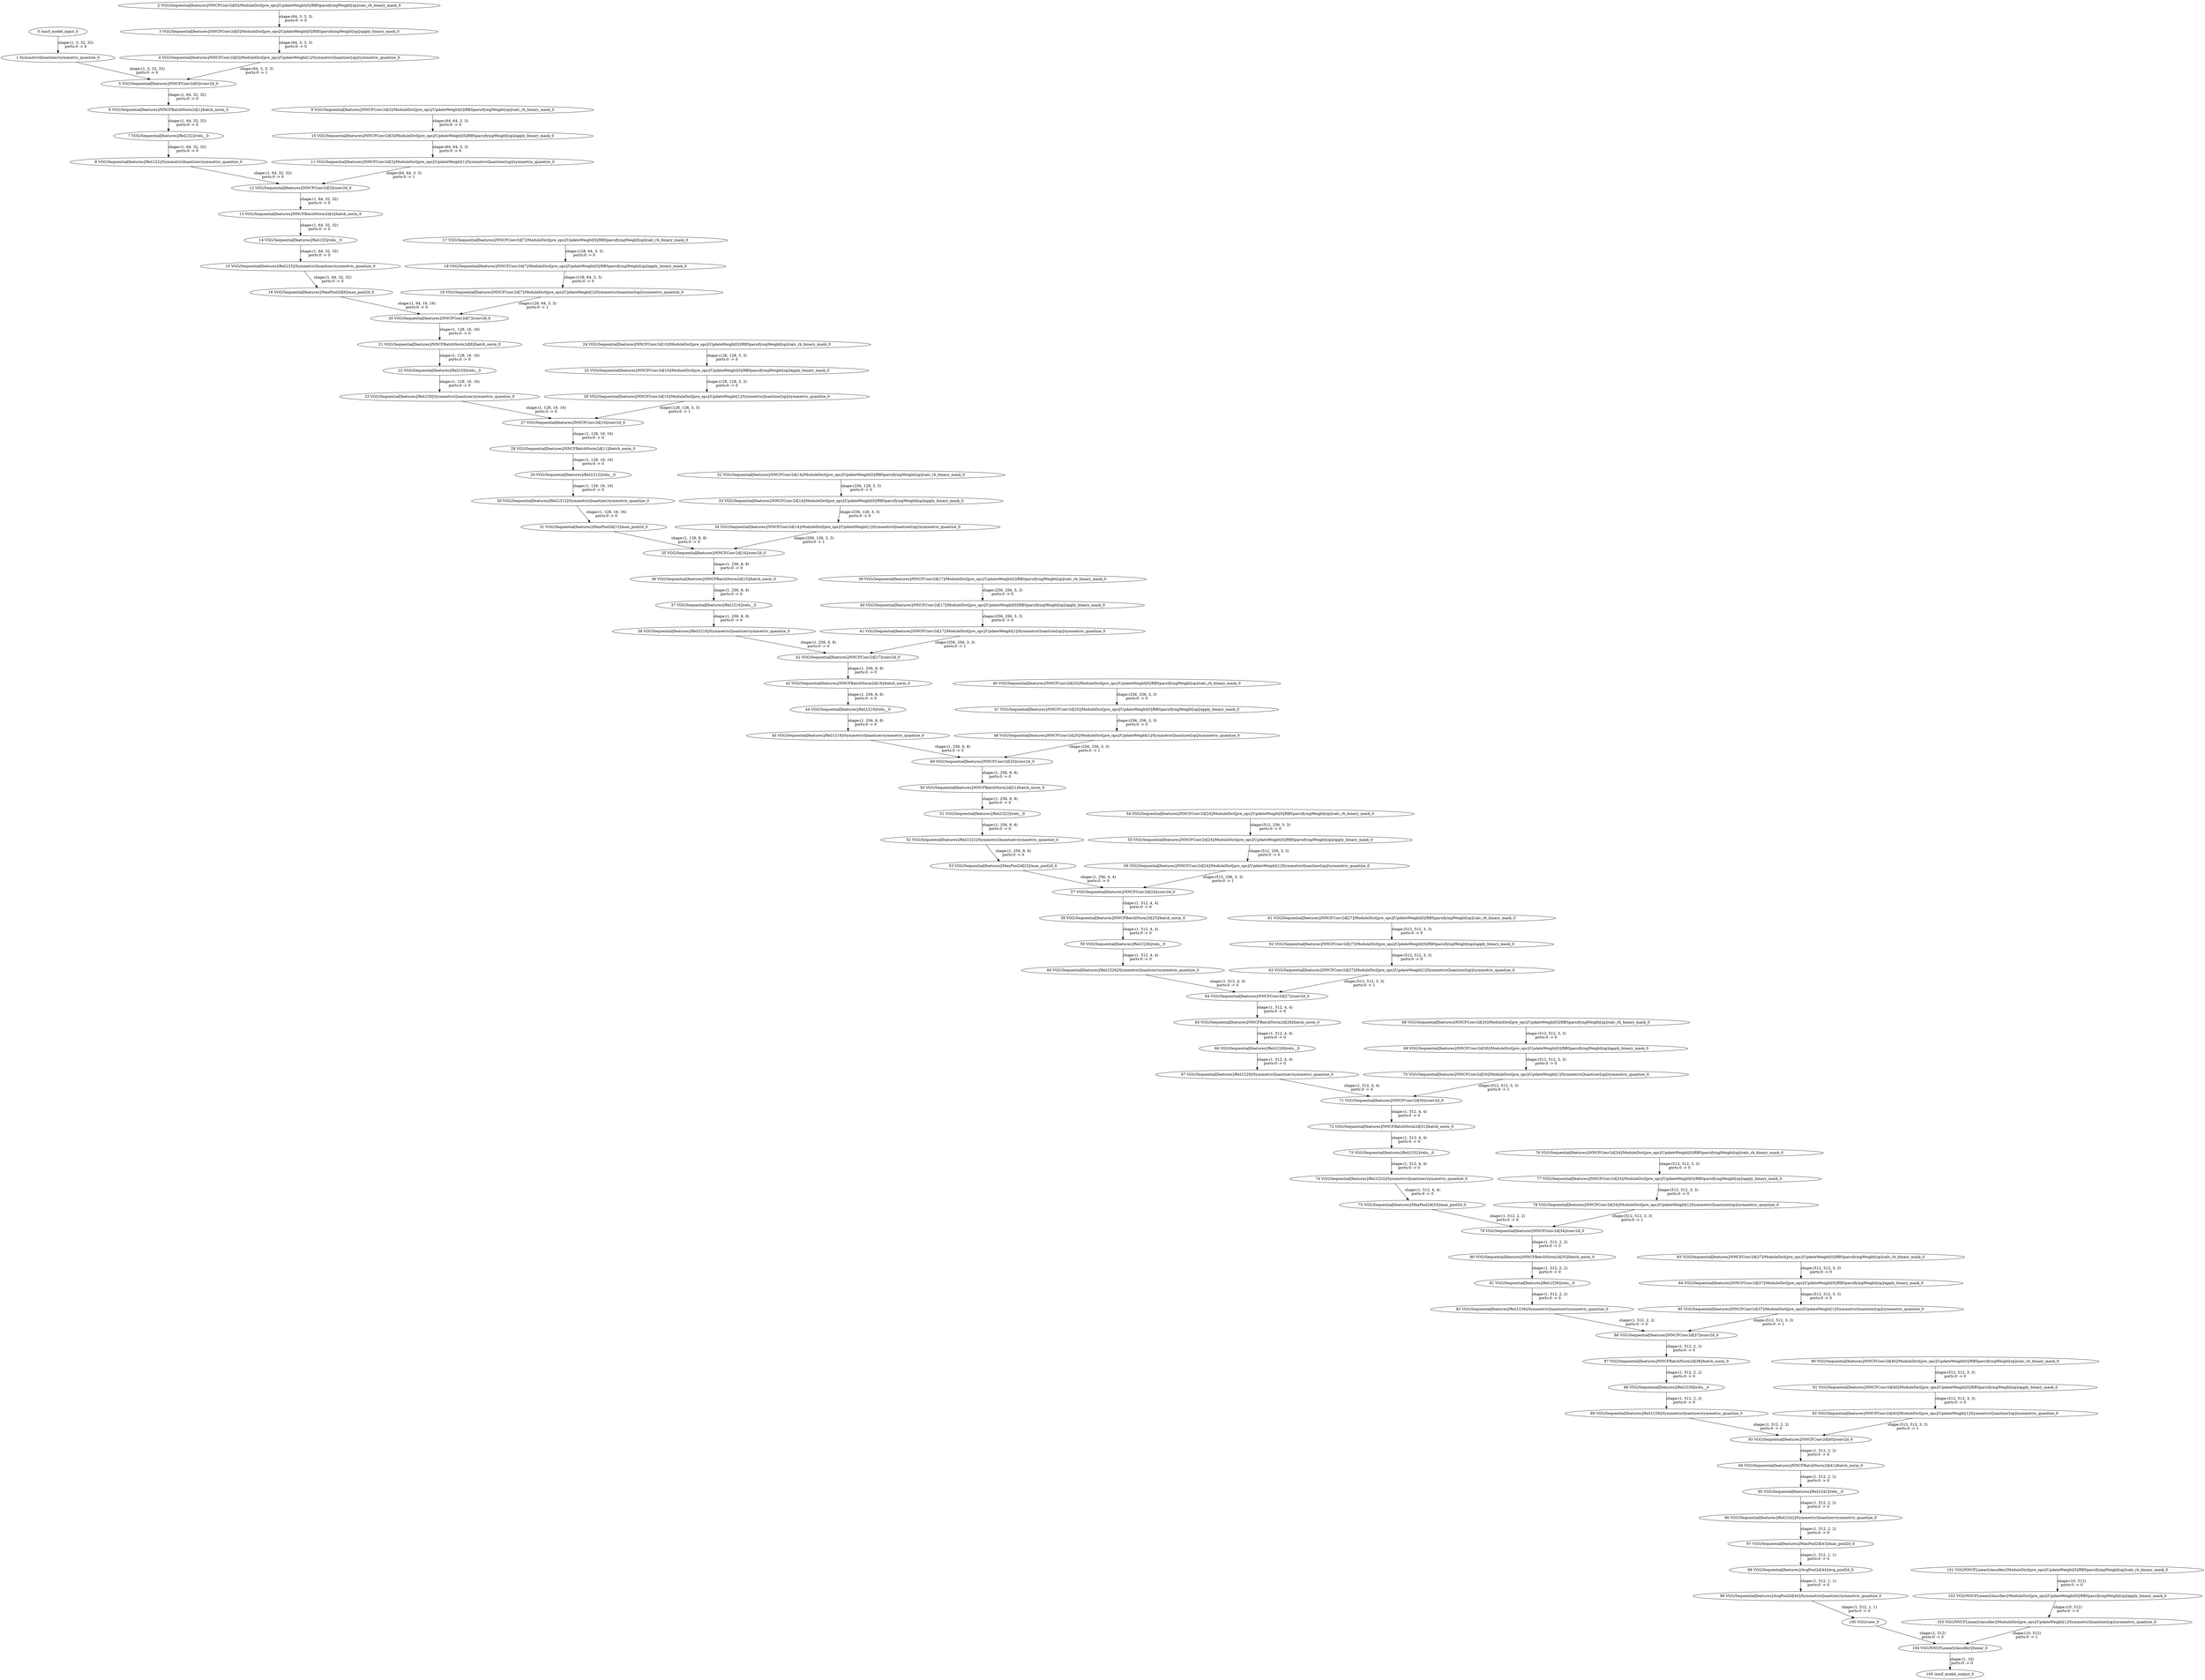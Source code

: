 strict digraph  {
"0 /nncf_model_input_0" [id=0, type=nncf_model_input];
"1 SymmetricQuantizer/symmetric_quantize_0" [id=1, type=symmetric_quantize];
"2 VGG/Sequential[features]/NNCFConv2d[0]/ModuleDict[pre_ops]/UpdateWeight[0]/RBSparsifyingWeight[op]/calc_rb_binary_mask_0" [id=2, type=calc_rb_binary_mask];
"3 VGG/Sequential[features]/NNCFConv2d[0]/ModuleDict[pre_ops]/UpdateWeight[0]/RBSparsifyingWeight[op]/apply_binary_mask_0" [id=3, type=apply_binary_mask];
"4 VGG/Sequential[features]/NNCFConv2d[0]/ModuleDict[pre_ops]/UpdateWeight[1]/SymmetricQuantizer[op]/symmetric_quantize_0" [id=4, type=symmetric_quantize];
"5 VGG/Sequential[features]/NNCFConv2d[0]/conv2d_0" [id=5, type=conv2d];
"6 VGG/Sequential[features]/NNCFBatchNorm2d[1]/batch_norm_0" [id=6, type=batch_norm];
"7 VGG/Sequential[features]/ReLU[2]/relu__0" [id=7, type=relu_];
"8 VGG/Sequential[features]/ReLU[2]/SymmetricQuantizer/symmetric_quantize_0" [id=8, type=symmetric_quantize];
"9 VGG/Sequential[features]/NNCFConv2d[3]/ModuleDict[pre_ops]/UpdateWeight[0]/RBSparsifyingWeight[op]/calc_rb_binary_mask_0" [id=9, type=calc_rb_binary_mask];
"10 VGG/Sequential[features]/NNCFConv2d[3]/ModuleDict[pre_ops]/UpdateWeight[0]/RBSparsifyingWeight[op]/apply_binary_mask_0" [id=10, type=apply_binary_mask];
"11 VGG/Sequential[features]/NNCFConv2d[3]/ModuleDict[pre_ops]/UpdateWeight[1]/SymmetricQuantizer[op]/symmetric_quantize_0" [id=11, type=symmetric_quantize];
"12 VGG/Sequential[features]/NNCFConv2d[3]/conv2d_0" [id=12, type=conv2d];
"13 VGG/Sequential[features]/NNCFBatchNorm2d[4]/batch_norm_0" [id=13, type=batch_norm];
"14 VGG/Sequential[features]/ReLU[5]/relu__0" [id=14, type=relu_];
"15 VGG/Sequential[features]/ReLU[5]/SymmetricQuantizer/symmetric_quantize_0" [id=15, type=symmetric_quantize];
"16 VGG/Sequential[features]/MaxPool2d[6]/max_pool2d_0" [id=16, type=max_pool2d];
"17 VGG/Sequential[features]/NNCFConv2d[7]/ModuleDict[pre_ops]/UpdateWeight[0]/RBSparsifyingWeight[op]/calc_rb_binary_mask_0" [id=17, type=calc_rb_binary_mask];
"18 VGG/Sequential[features]/NNCFConv2d[7]/ModuleDict[pre_ops]/UpdateWeight[0]/RBSparsifyingWeight[op]/apply_binary_mask_0" [id=18, type=apply_binary_mask];
"19 VGG/Sequential[features]/NNCFConv2d[7]/ModuleDict[pre_ops]/UpdateWeight[1]/SymmetricQuantizer[op]/symmetric_quantize_0" [id=19, type=symmetric_quantize];
"20 VGG/Sequential[features]/NNCFConv2d[7]/conv2d_0" [id=20, type=conv2d];
"21 VGG/Sequential[features]/NNCFBatchNorm2d[8]/batch_norm_0" [id=21, type=batch_norm];
"22 VGG/Sequential[features]/ReLU[9]/relu__0" [id=22, type=relu_];
"23 VGG/Sequential[features]/ReLU[9]/SymmetricQuantizer/symmetric_quantize_0" [id=23, type=symmetric_quantize];
"24 VGG/Sequential[features]/NNCFConv2d[10]/ModuleDict[pre_ops]/UpdateWeight[0]/RBSparsifyingWeight[op]/calc_rb_binary_mask_0" [id=24, type=calc_rb_binary_mask];
"25 VGG/Sequential[features]/NNCFConv2d[10]/ModuleDict[pre_ops]/UpdateWeight[0]/RBSparsifyingWeight[op]/apply_binary_mask_0" [id=25, type=apply_binary_mask];
"26 VGG/Sequential[features]/NNCFConv2d[10]/ModuleDict[pre_ops]/UpdateWeight[1]/SymmetricQuantizer[op]/symmetric_quantize_0" [id=26, type=symmetric_quantize];
"27 VGG/Sequential[features]/NNCFConv2d[10]/conv2d_0" [id=27, type=conv2d];
"28 VGG/Sequential[features]/NNCFBatchNorm2d[11]/batch_norm_0" [id=28, type=batch_norm];
"29 VGG/Sequential[features]/ReLU[12]/relu__0" [id=29, type=relu_];
"30 VGG/Sequential[features]/ReLU[12]/SymmetricQuantizer/symmetric_quantize_0" [id=30, type=symmetric_quantize];
"31 VGG/Sequential[features]/MaxPool2d[13]/max_pool2d_0" [id=31, type=max_pool2d];
"32 VGG/Sequential[features]/NNCFConv2d[14]/ModuleDict[pre_ops]/UpdateWeight[0]/RBSparsifyingWeight[op]/calc_rb_binary_mask_0" [id=32, type=calc_rb_binary_mask];
"33 VGG/Sequential[features]/NNCFConv2d[14]/ModuleDict[pre_ops]/UpdateWeight[0]/RBSparsifyingWeight[op]/apply_binary_mask_0" [id=33, type=apply_binary_mask];
"34 VGG/Sequential[features]/NNCFConv2d[14]/ModuleDict[pre_ops]/UpdateWeight[1]/SymmetricQuantizer[op]/symmetric_quantize_0" [id=34, type=symmetric_quantize];
"35 VGG/Sequential[features]/NNCFConv2d[14]/conv2d_0" [id=35, type=conv2d];
"36 VGG/Sequential[features]/NNCFBatchNorm2d[15]/batch_norm_0" [id=36, type=batch_norm];
"37 VGG/Sequential[features]/ReLU[16]/relu__0" [id=37, type=relu_];
"38 VGG/Sequential[features]/ReLU[16]/SymmetricQuantizer/symmetric_quantize_0" [id=38, type=symmetric_quantize];
"39 VGG/Sequential[features]/NNCFConv2d[17]/ModuleDict[pre_ops]/UpdateWeight[0]/RBSparsifyingWeight[op]/calc_rb_binary_mask_0" [id=39, type=calc_rb_binary_mask];
"40 VGG/Sequential[features]/NNCFConv2d[17]/ModuleDict[pre_ops]/UpdateWeight[0]/RBSparsifyingWeight[op]/apply_binary_mask_0" [id=40, type=apply_binary_mask];
"41 VGG/Sequential[features]/NNCFConv2d[17]/ModuleDict[pre_ops]/UpdateWeight[1]/SymmetricQuantizer[op]/symmetric_quantize_0" [id=41, type=symmetric_quantize];
"42 VGG/Sequential[features]/NNCFConv2d[17]/conv2d_0" [id=42, type=conv2d];
"43 VGG/Sequential[features]/NNCFBatchNorm2d[18]/batch_norm_0" [id=43, type=batch_norm];
"44 VGG/Sequential[features]/ReLU[19]/relu__0" [id=44, type=relu_];
"45 VGG/Sequential[features]/ReLU[19]/SymmetricQuantizer/symmetric_quantize_0" [id=45, type=symmetric_quantize];
"46 VGG/Sequential[features]/NNCFConv2d[20]/ModuleDict[pre_ops]/UpdateWeight[0]/RBSparsifyingWeight[op]/calc_rb_binary_mask_0" [id=46, type=calc_rb_binary_mask];
"47 VGG/Sequential[features]/NNCFConv2d[20]/ModuleDict[pre_ops]/UpdateWeight[0]/RBSparsifyingWeight[op]/apply_binary_mask_0" [id=47, type=apply_binary_mask];
"48 VGG/Sequential[features]/NNCFConv2d[20]/ModuleDict[pre_ops]/UpdateWeight[1]/SymmetricQuantizer[op]/symmetric_quantize_0" [id=48, type=symmetric_quantize];
"49 VGG/Sequential[features]/NNCFConv2d[20]/conv2d_0" [id=49, type=conv2d];
"50 VGG/Sequential[features]/NNCFBatchNorm2d[21]/batch_norm_0" [id=50, type=batch_norm];
"51 VGG/Sequential[features]/ReLU[22]/relu__0" [id=51, type=relu_];
"52 VGG/Sequential[features]/ReLU[22]/SymmetricQuantizer/symmetric_quantize_0" [id=52, type=symmetric_quantize];
"53 VGG/Sequential[features]/MaxPool2d[23]/max_pool2d_0" [id=53, type=max_pool2d];
"54 VGG/Sequential[features]/NNCFConv2d[24]/ModuleDict[pre_ops]/UpdateWeight[0]/RBSparsifyingWeight[op]/calc_rb_binary_mask_0" [id=54, type=calc_rb_binary_mask];
"55 VGG/Sequential[features]/NNCFConv2d[24]/ModuleDict[pre_ops]/UpdateWeight[0]/RBSparsifyingWeight[op]/apply_binary_mask_0" [id=55, type=apply_binary_mask];
"56 VGG/Sequential[features]/NNCFConv2d[24]/ModuleDict[pre_ops]/UpdateWeight[1]/SymmetricQuantizer[op]/symmetric_quantize_0" [id=56, type=symmetric_quantize];
"57 VGG/Sequential[features]/NNCFConv2d[24]/conv2d_0" [id=57, type=conv2d];
"58 VGG/Sequential[features]/NNCFBatchNorm2d[25]/batch_norm_0" [id=58, type=batch_norm];
"59 VGG/Sequential[features]/ReLU[26]/relu__0" [id=59, type=relu_];
"60 VGG/Sequential[features]/ReLU[26]/SymmetricQuantizer/symmetric_quantize_0" [id=60, type=symmetric_quantize];
"61 VGG/Sequential[features]/NNCFConv2d[27]/ModuleDict[pre_ops]/UpdateWeight[0]/RBSparsifyingWeight[op]/calc_rb_binary_mask_0" [id=61, type=calc_rb_binary_mask];
"62 VGG/Sequential[features]/NNCFConv2d[27]/ModuleDict[pre_ops]/UpdateWeight[0]/RBSparsifyingWeight[op]/apply_binary_mask_0" [id=62, type=apply_binary_mask];
"63 VGG/Sequential[features]/NNCFConv2d[27]/ModuleDict[pre_ops]/UpdateWeight[1]/SymmetricQuantizer[op]/symmetric_quantize_0" [id=63, type=symmetric_quantize];
"64 VGG/Sequential[features]/NNCFConv2d[27]/conv2d_0" [id=64, type=conv2d];
"65 VGG/Sequential[features]/NNCFBatchNorm2d[28]/batch_norm_0" [id=65, type=batch_norm];
"66 VGG/Sequential[features]/ReLU[29]/relu__0" [id=66, type=relu_];
"67 VGG/Sequential[features]/ReLU[29]/SymmetricQuantizer/symmetric_quantize_0" [id=67, type=symmetric_quantize];
"68 VGG/Sequential[features]/NNCFConv2d[30]/ModuleDict[pre_ops]/UpdateWeight[0]/RBSparsifyingWeight[op]/calc_rb_binary_mask_0" [id=68, type=calc_rb_binary_mask];
"69 VGG/Sequential[features]/NNCFConv2d[30]/ModuleDict[pre_ops]/UpdateWeight[0]/RBSparsifyingWeight[op]/apply_binary_mask_0" [id=69, type=apply_binary_mask];
"70 VGG/Sequential[features]/NNCFConv2d[30]/ModuleDict[pre_ops]/UpdateWeight[1]/SymmetricQuantizer[op]/symmetric_quantize_0" [id=70, type=symmetric_quantize];
"71 VGG/Sequential[features]/NNCFConv2d[30]/conv2d_0" [id=71, type=conv2d];
"72 VGG/Sequential[features]/NNCFBatchNorm2d[31]/batch_norm_0" [id=72, type=batch_norm];
"73 VGG/Sequential[features]/ReLU[32]/relu__0" [id=73, type=relu_];
"74 VGG/Sequential[features]/ReLU[32]/SymmetricQuantizer/symmetric_quantize_0" [id=74, type=symmetric_quantize];
"75 VGG/Sequential[features]/MaxPool2d[33]/max_pool2d_0" [id=75, type=max_pool2d];
"76 VGG/Sequential[features]/NNCFConv2d[34]/ModuleDict[pre_ops]/UpdateWeight[0]/RBSparsifyingWeight[op]/calc_rb_binary_mask_0" [id=76, type=calc_rb_binary_mask];
"77 VGG/Sequential[features]/NNCFConv2d[34]/ModuleDict[pre_ops]/UpdateWeight[0]/RBSparsifyingWeight[op]/apply_binary_mask_0" [id=77, type=apply_binary_mask];
"78 VGG/Sequential[features]/NNCFConv2d[34]/ModuleDict[pre_ops]/UpdateWeight[1]/SymmetricQuantizer[op]/symmetric_quantize_0" [id=78, type=symmetric_quantize];
"79 VGG/Sequential[features]/NNCFConv2d[34]/conv2d_0" [id=79, type=conv2d];
"80 VGG/Sequential[features]/NNCFBatchNorm2d[35]/batch_norm_0" [id=80, type=batch_norm];
"81 VGG/Sequential[features]/ReLU[36]/relu__0" [id=81, type=relu_];
"82 VGG/Sequential[features]/ReLU[36]/SymmetricQuantizer/symmetric_quantize_0" [id=82, type=symmetric_quantize];
"83 VGG/Sequential[features]/NNCFConv2d[37]/ModuleDict[pre_ops]/UpdateWeight[0]/RBSparsifyingWeight[op]/calc_rb_binary_mask_0" [id=83, type=calc_rb_binary_mask];
"84 VGG/Sequential[features]/NNCFConv2d[37]/ModuleDict[pre_ops]/UpdateWeight[0]/RBSparsifyingWeight[op]/apply_binary_mask_0" [id=84, type=apply_binary_mask];
"85 VGG/Sequential[features]/NNCFConv2d[37]/ModuleDict[pre_ops]/UpdateWeight[1]/SymmetricQuantizer[op]/symmetric_quantize_0" [id=85, type=symmetric_quantize];
"86 VGG/Sequential[features]/NNCFConv2d[37]/conv2d_0" [id=86, type=conv2d];
"87 VGG/Sequential[features]/NNCFBatchNorm2d[38]/batch_norm_0" [id=87, type=batch_norm];
"88 VGG/Sequential[features]/ReLU[39]/relu__0" [id=88, type=relu_];
"89 VGG/Sequential[features]/ReLU[39]/SymmetricQuantizer/symmetric_quantize_0" [id=89, type=symmetric_quantize];
"90 VGG/Sequential[features]/NNCFConv2d[40]/ModuleDict[pre_ops]/UpdateWeight[0]/RBSparsifyingWeight[op]/calc_rb_binary_mask_0" [id=90, type=calc_rb_binary_mask];
"91 VGG/Sequential[features]/NNCFConv2d[40]/ModuleDict[pre_ops]/UpdateWeight[0]/RBSparsifyingWeight[op]/apply_binary_mask_0" [id=91, type=apply_binary_mask];
"92 VGG/Sequential[features]/NNCFConv2d[40]/ModuleDict[pre_ops]/UpdateWeight[1]/SymmetricQuantizer[op]/symmetric_quantize_0" [id=92, type=symmetric_quantize];
"93 VGG/Sequential[features]/NNCFConv2d[40]/conv2d_0" [id=93, type=conv2d];
"94 VGG/Sequential[features]/NNCFBatchNorm2d[41]/batch_norm_0" [id=94, type=batch_norm];
"95 VGG/Sequential[features]/ReLU[42]/relu__0" [id=95, type=relu_];
"96 VGG/Sequential[features]/ReLU[42]/SymmetricQuantizer/symmetric_quantize_0" [id=96, type=symmetric_quantize];
"97 VGG/Sequential[features]/MaxPool2d[43]/max_pool2d_0" [id=97, type=max_pool2d];
"98 VGG/Sequential[features]/AvgPool2d[44]/avg_pool2d_0" [id=98, type=avg_pool2d];
"99 VGG/Sequential[features]/AvgPool2d[44]/SymmetricQuantizer/symmetric_quantize_0" [id=99, type=symmetric_quantize];
"100 VGG/view_0" [id=100, type=view];
"101 VGG/NNCFLinear[classifier]/ModuleDict[pre_ops]/UpdateWeight[0]/RBSparsifyingWeight[op]/calc_rb_binary_mask_0" [id=101, type=calc_rb_binary_mask];
"102 VGG/NNCFLinear[classifier]/ModuleDict[pre_ops]/UpdateWeight[0]/RBSparsifyingWeight[op]/apply_binary_mask_0" [id=102, type=apply_binary_mask];
"103 VGG/NNCFLinear[classifier]/ModuleDict[pre_ops]/UpdateWeight[1]/SymmetricQuantizer[op]/symmetric_quantize_0" [id=103, type=symmetric_quantize];
"104 VGG/NNCFLinear[classifier]/linear_0" [id=104, type=linear];
"105 /nncf_model_output_0" [id=105, type=nncf_model_output];
"0 /nncf_model_input_0" -> "1 SymmetricQuantizer/symmetric_quantize_0"  [label="shape:(1, 3, 32, 32)\nports:0 -> 0", style=solid];
"1 SymmetricQuantizer/symmetric_quantize_0" -> "5 VGG/Sequential[features]/NNCFConv2d[0]/conv2d_0"  [label="shape:(1, 3, 32, 32)\nports:0 -> 0", style=solid];
"2 VGG/Sequential[features]/NNCFConv2d[0]/ModuleDict[pre_ops]/UpdateWeight[0]/RBSparsifyingWeight[op]/calc_rb_binary_mask_0" -> "3 VGG/Sequential[features]/NNCFConv2d[0]/ModuleDict[pre_ops]/UpdateWeight[0]/RBSparsifyingWeight[op]/apply_binary_mask_0"  [label="shape:(64, 3, 3, 3)\nports:0 -> 0", style=solid];
"3 VGG/Sequential[features]/NNCFConv2d[0]/ModuleDict[pre_ops]/UpdateWeight[0]/RBSparsifyingWeight[op]/apply_binary_mask_0" -> "4 VGG/Sequential[features]/NNCFConv2d[0]/ModuleDict[pre_ops]/UpdateWeight[1]/SymmetricQuantizer[op]/symmetric_quantize_0"  [label="shape:(64, 3, 3, 3)\nports:0 -> 0", style=solid];
"4 VGG/Sequential[features]/NNCFConv2d[0]/ModuleDict[pre_ops]/UpdateWeight[1]/SymmetricQuantizer[op]/symmetric_quantize_0" -> "5 VGG/Sequential[features]/NNCFConv2d[0]/conv2d_0"  [label="shape:(64, 3, 3, 3)\nports:0 -> 1", style=solid];
"5 VGG/Sequential[features]/NNCFConv2d[0]/conv2d_0" -> "6 VGG/Sequential[features]/NNCFBatchNorm2d[1]/batch_norm_0"  [label="shape:(1, 64, 32, 32)\nports:0 -> 0", style=solid];
"6 VGG/Sequential[features]/NNCFBatchNorm2d[1]/batch_norm_0" -> "7 VGG/Sequential[features]/ReLU[2]/relu__0"  [label="shape:(1, 64, 32, 32)\nports:0 -> 0", style=solid];
"7 VGG/Sequential[features]/ReLU[2]/relu__0" -> "8 VGG/Sequential[features]/ReLU[2]/SymmetricQuantizer/symmetric_quantize_0"  [label="shape:(1, 64, 32, 32)\nports:0 -> 0", style=solid];
"8 VGG/Sequential[features]/ReLU[2]/SymmetricQuantizer/symmetric_quantize_0" -> "12 VGG/Sequential[features]/NNCFConv2d[3]/conv2d_0"  [label="shape:(1, 64, 32, 32)\nports:0 -> 0", style=solid];
"9 VGG/Sequential[features]/NNCFConv2d[3]/ModuleDict[pre_ops]/UpdateWeight[0]/RBSparsifyingWeight[op]/calc_rb_binary_mask_0" -> "10 VGG/Sequential[features]/NNCFConv2d[3]/ModuleDict[pre_ops]/UpdateWeight[0]/RBSparsifyingWeight[op]/apply_binary_mask_0"  [label="shape:(64, 64, 3, 3)\nports:0 -> 0", style=solid];
"10 VGG/Sequential[features]/NNCFConv2d[3]/ModuleDict[pre_ops]/UpdateWeight[0]/RBSparsifyingWeight[op]/apply_binary_mask_0" -> "11 VGG/Sequential[features]/NNCFConv2d[3]/ModuleDict[pre_ops]/UpdateWeight[1]/SymmetricQuantizer[op]/symmetric_quantize_0"  [label="shape:(64, 64, 3, 3)\nports:0 -> 0", style=solid];
"11 VGG/Sequential[features]/NNCFConv2d[3]/ModuleDict[pre_ops]/UpdateWeight[1]/SymmetricQuantizer[op]/symmetric_quantize_0" -> "12 VGG/Sequential[features]/NNCFConv2d[3]/conv2d_0"  [label="shape:(64, 64, 3, 3)\nports:0 -> 1", style=solid];
"12 VGG/Sequential[features]/NNCFConv2d[3]/conv2d_0" -> "13 VGG/Sequential[features]/NNCFBatchNorm2d[4]/batch_norm_0"  [label="shape:(1, 64, 32, 32)\nports:0 -> 0", style=solid];
"13 VGG/Sequential[features]/NNCFBatchNorm2d[4]/batch_norm_0" -> "14 VGG/Sequential[features]/ReLU[5]/relu__0"  [label="shape:(1, 64, 32, 32)\nports:0 -> 0", style=solid];
"14 VGG/Sequential[features]/ReLU[5]/relu__0" -> "15 VGG/Sequential[features]/ReLU[5]/SymmetricQuantizer/symmetric_quantize_0"  [label="shape:(1, 64, 32, 32)\nports:0 -> 0", style=solid];
"15 VGG/Sequential[features]/ReLU[5]/SymmetricQuantizer/symmetric_quantize_0" -> "16 VGG/Sequential[features]/MaxPool2d[6]/max_pool2d_0"  [label="shape:(1, 64, 32, 32)\nports:0 -> 0", style=solid];
"16 VGG/Sequential[features]/MaxPool2d[6]/max_pool2d_0" -> "20 VGG/Sequential[features]/NNCFConv2d[7]/conv2d_0"  [label="shape:(1, 64, 16, 16)\nports:0 -> 0", style=solid];
"17 VGG/Sequential[features]/NNCFConv2d[7]/ModuleDict[pre_ops]/UpdateWeight[0]/RBSparsifyingWeight[op]/calc_rb_binary_mask_0" -> "18 VGG/Sequential[features]/NNCFConv2d[7]/ModuleDict[pre_ops]/UpdateWeight[0]/RBSparsifyingWeight[op]/apply_binary_mask_0"  [label="shape:(128, 64, 3, 3)\nports:0 -> 0", style=solid];
"18 VGG/Sequential[features]/NNCFConv2d[7]/ModuleDict[pre_ops]/UpdateWeight[0]/RBSparsifyingWeight[op]/apply_binary_mask_0" -> "19 VGG/Sequential[features]/NNCFConv2d[7]/ModuleDict[pre_ops]/UpdateWeight[1]/SymmetricQuantizer[op]/symmetric_quantize_0"  [label="shape:(128, 64, 3, 3)\nports:0 -> 0", style=solid];
"19 VGG/Sequential[features]/NNCFConv2d[7]/ModuleDict[pre_ops]/UpdateWeight[1]/SymmetricQuantizer[op]/symmetric_quantize_0" -> "20 VGG/Sequential[features]/NNCFConv2d[7]/conv2d_0"  [label="shape:(128, 64, 3, 3)\nports:0 -> 1", style=solid];
"20 VGG/Sequential[features]/NNCFConv2d[7]/conv2d_0" -> "21 VGG/Sequential[features]/NNCFBatchNorm2d[8]/batch_norm_0"  [label="shape:(1, 128, 16, 16)\nports:0 -> 0", style=solid];
"21 VGG/Sequential[features]/NNCFBatchNorm2d[8]/batch_norm_0" -> "22 VGG/Sequential[features]/ReLU[9]/relu__0"  [label="shape:(1, 128, 16, 16)\nports:0 -> 0", style=solid];
"22 VGG/Sequential[features]/ReLU[9]/relu__0" -> "23 VGG/Sequential[features]/ReLU[9]/SymmetricQuantizer/symmetric_quantize_0"  [label="shape:(1, 128, 16, 16)\nports:0 -> 0", style=solid];
"23 VGG/Sequential[features]/ReLU[9]/SymmetricQuantizer/symmetric_quantize_0" -> "27 VGG/Sequential[features]/NNCFConv2d[10]/conv2d_0"  [label="shape:(1, 128, 16, 16)\nports:0 -> 0", style=solid];
"24 VGG/Sequential[features]/NNCFConv2d[10]/ModuleDict[pre_ops]/UpdateWeight[0]/RBSparsifyingWeight[op]/calc_rb_binary_mask_0" -> "25 VGG/Sequential[features]/NNCFConv2d[10]/ModuleDict[pre_ops]/UpdateWeight[0]/RBSparsifyingWeight[op]/apply_binary_mask_0"  [label="shape:(128, 128, 3, 3)\nports:0 -> 0", style=solid];
"25 VGG/Sequential[features]/NNCFConv2d[10]/ModuleDict[pre_ops]/UpdateWeight[0]/RBSparsifyingWeight[op]/apply_binary_mask_0" -> "26 VGG/Sequential[features]/NNCFConv2d[10]/ModuleDict[pre_ops]/UpdateWeight[1]/SymmetricQuantizer[op]/symmetric_quantize_0"  [label="shape:(128, 128, 3, 3)\nports:0 -> 0", style=solid];
"26 VGG/Sequential[features]/NNCFConv2d[10]/ModuleDict[pre_ops]/UpdateWeight[1]/SymmetricQuantizer[op]/symmetric_quantize_0" -> "27 VGG/Sequential[features]/NNCFConv2d[10]/conv2d_0"  [label="shape:(128, 128, 3, 3)\nports:0 -> 1", style=solid];
"27 VGG/Sequential[features]/NNCFConv2d[10]/conv2d_0" -> "28 VGG/Sequential[features]/NNCFBatchNorm2d[11]/batch_norm_0"  [label="shape:(1, 128, 16, 16)\nports:0 -> 0", style=solid];
"28 VGG/Sequential[features]/NNCFBatchNorm2d[11]/batch_norm_0" -> "29 VGG/Sequential[features]/ReLU[12]/relu__0"  [label="shape:(1, 128, 16, 16)\nports:0 -> 0", style=solid];
"29 VGG/Sequential[features]/ReLU[12]/relu__0" -> "30 VGG/Sequential[features]/ReLU[12]/SymmetricQuantizer/symmetric_quantize_0"  [label="shape:(1, 128, 16, 16)\nports:0 -> 0", style=solid];
"30 VGG/Sequential[features]/ReLU[12]/SymmetricQuantizer/symmetric_quantize_0" -> "31 VGG/Sequential[features]/MaxPool2d[13]/max_pool2d_0"  [label="shape:(1, 128, 16, 16)\nports:0 -> 0", style=solid];
"31 VGG/Sequential[features]/MaxPool2d[13]/max_pool2d_0" -> "35 VGG/Sequential[features]/NNCFConv2d[14]/conv2d_0"  [label="shape:(1, 128, 8, 8)\nports:0 -> 0", style=solid];
"32 VGG/Sequential[features]/NNCFConv2d[14]/ModuleDict[pre_ops]/UpdateWeight[0]/RBSparsifyingWeight[op]/calc_rb_binary_mask_0" -> "33 VGG/Sequential[features]/NNCFConv2d[14]/ModuleDict[pre_ops]/UpdateWeight[0]/RBSparsifyingWeight[op]/apply_binary_mask_0"  [label="shape:(256, 128, 3, 3)\nports:0 -> 0", style=solid];
"33 VGG/Sequential[features]/NNCFConv2d[14]/ModuleDict[pre_ops]/UpdateWeight[0]/RBSparsifyingWeight[op]/apply_binary_mask_0" -> "34 VGG/Sequential[features]/NNCFConv2d[14]/ModuleDict[pre_ops]/UpdateWeight[1]/SymmetricQuantizer[op]/symmetric_quantize_0"  [label="shape:(256, 128, 3, 3)\nports:0 -> 0", style=solid];
"34 VGG/Sequential[features]/NNCFConv2d[14]/ModuleDict[pre_ops]/UpdateWeight[1]/SymmetricQuantizer[op]/symmetric_quantize_0" -> "35 VGG/Sequential[features]/NNCFConv2d[14]/conv2d_0"  [label="shape:(256, 128, 3, 3)\nports:0 -> 1", style=solid];
"35 VGG/Sequential[features]/NNCFConv2d[14]/conv2d_0" -> "36 VGG/Sequential[features]/NNCFBatchNorm2d[15]/batch_norm_0"  [label="shape:(1, 256, 8, 8)\nports:0 -> 0", style=solid];
"36 VGG/Sequential[features]/NNCFBatchNorm2d[15]/batch_norm_0" -> "37 VGG/Sequential[features]/ReLU[16]/relu__0"  [label="shape:(1, 256, 8, 8)\nports:0 -> 0", style=solid];
"37 VGG/Sequential[features]/ReLU[16]/relu__0" -> "38 VGG/Sequential[features]/ReLU[16]/SymmetricQuantizer/symmetric_quantize_0"  [label="shape:(1, 256, 8, 8)\nports:0 -> 0", style=solid];
"38 VGG/Sequential[features]/ReLU[16]/SymmetricQuantizer/symmetric_quantize_0" -> "42 VGG/Sequential[features]/NNCFConv2d[17]/conv2d_0"  [label="shape:(1, 256, 8, 8)\nports:0 -> 0", style=solid];
"39 VGG/Sequential[features]/NNCFConv2d[17]/ModuleDict[pre_ops]/UpdateWeight[0]/RBSparsifyingWeight[op]/calc_rb_binary_mask_0" -> "40 VGG/Sequential[features]/NNCFConv2d[17]/ModuleDict[pre_ops]/UpdateWeight[0]/RBSparsifyingWeight[op]/apply_binary_mask_0"  [label="shape:(256, 256, 3, 3)\nports:0 -> 0", style=solid];
"40 VGG/Sequential[features]/NNCFConv2d[17]/ModuleDict[pre_ops]/UpdateWeight[0]/RBSparsifyingWeight[op]/apply_binary_mask_0" -> "41 VGG/Sequential[features]/NNCFConv2d[17]/ModuleDict[pre_ops]/UpdateWeight[1]/SymmetricQuantizer[op]/symmetric_quantize_0"  [label="shape:(256, 256, 3, 3)\nports:0 -> 0", style=solid];
"41 VGG/Sequential[features]/NNCFConv2d[17]/ModuleDict[pre_ops]/UpdateWeight[1]/SymmetricQuantizer[op]/symmetric_quantize_0" -> "42 VGG/Sequential[features]/NNCFConv2d[17]/conv2d_0"  [label="shape:(256, 256, 3, 3)\nports:0 -> 1", style=solid];
"42 VGG/Sequential[features]/NNCFConv2d[17]/conv2d_0" -> "43 VGG/Sequential[features]/NNCFBatchNorm2d[18]/batch_norm_0"  [label="shape:(1, 256, 8, 8)\nports:0 -> 0", style=solid];
"43 VGG/Sequential[features]/NNCFBatchNorm2d[18]/batch_norm_0" -> "44 VGG/Sequential[features]/ReLU[19]/relu__0"  [label="shape:(1, 256, 8, 8)\nports:0 -> 0", style=solid];
"44 VGG/Sequential[features]/ReLU[19]/relu__0" -> "45 VGG/Sequential[features]/ReLU[19]/SymmetricQuantizer/symmetric_quantize_0"  [label="shape:(1, 256, 8, 8)\nports:0 -> 0", style=solid];
"45 VGG/Sequential[features]/ReLU[19]/SymmetricQuantizer/symmetric_quantize_0" -> "49 VGG/Sequential[features]/NNCFConv2d[20]/conv2d_0"  [label="shape:(1, 256, 8, 8)\nports:0 -> 0", style=solid];
"46 VGG/Sequential[features]/NNCFConv2d[20]/ModuleDict[pre_ops]/UpdateWeight[0]/RBSparsifyingWeight[op]/calc_rb_binary_mask_0" -> "47 VGG/Sequential[features]/NNCFConv2d[20]/ModuleDict[pre_ops]/UpdateWeight[0]/RBSparsifyingWeight[op]/apply_binary_mask_0"  [label="shape:(256, 256, 3, 3)\nports:0 -> 0", style=solid];
"47 VGG/Sequential[features]/NNCFConv2d[20]/ModuleDict[pre_ops]/UpdateWeight[0]/RBSparsifyingWeight[op]/apply_binary_mask_0" -> "48 VGG/Sequential[features]/NNCFConv2d[20]/ModuleDict[pre_ops]/UpdateWeight[1]/SymmetricQuantizer[op]/symmetric_quantize_0"  [label="shape:(256, 256, 3, 3)\nports:0 -> 0", style=solid];
"48 VGG/Sequential[features]/NNCFConv2d[20]/ModuleDict[pre_ops]/UpdateWeight[1]/SymmetricQuantizer[op]/symmetric_quantize_0" -> "49 VGG/Sequential[features]/NNCFConv2d[20]/conv2d_0"  [label="shape:(256, 256, 3, 3)\nports:0 -> 1", style=solid];
"49 VGG/Sequential[features]/NNCFConv2d[20]/conv2d_0" -> "50 VGG/Sequential[features]/NNCFBatchNorm2d[21]/batch_norm_0"  [label="shape:(1, 256, 8, 8)\nports:0 -> 0", style=solid];
"50 VGG/Sequential[features]/NNCFBatchNorm2d[21]/batch_norm_0" -> "51 VGG/Sequential[features]/ReLU[22]/relu__0"  [label="shape:(1, 256, 8, 8)\nports:0 -> 0", style=solid];
"51 VGG/Sequential[features]/ReLU[22]/relu__0" -> "52 VGG/Sequential[features]/ReLU[22]/SymmetricQuantizer/symmetric_quantize_0"  [label="shape:(1, 256, 8, 8)\nports:0 -> 0", style=solid];
"52 VGG/Sequential[features]/ReLU[22]/SymmetricQuantizer/symmetric_quantize_0" -> "53 VGG/Sequential[features]/MaxPool2d[23]/max_pool2d_0"  [label="shape:(1, 256, 8, 8)\nports:0 -> 0", style=solid];
"53 VGG/Sequential[features]/MaxPool2d[23]/max_pool2d_0" -> "57 VGG/Sequential[features]/NNCFConv2d[24]/conv2d_0"  [label="shape:(1, 256, 4, 4)\nports:0 -> 0", style=solid];
"54 VGG/Sequential[features]/NNCFConv2d[24]/ModuleDict[pre_ops]/UpdateWeight[0]/RBSparsifyingWeight[op]/calc_rb_binary_mask_0" -> "55 VGG/Sequential[features]/NNCFConv2d[24]/ModuleDict[pre_ops]/UpdateWeight[0]/RBSparsifyingWeight[op]/apply_binary_mask_0"  [label="shape:(512, 256, 3, 3)\nports:0 -> 0", style=solid];
"55 VGG/Sequential[features]/NNCFConv2d[24]/ModuleDict[pre_ops]/UpdateWeight[0]/RBSparsifyingWeight[op]/apply_binary_mask_0" -> "56 VGG/Sequential[features]/NNCFConv2d[24]/ModuleDict[pre_ops]/UpdateWeight[1]/SymmetricQuantizer[op]/symmetric_quantize_0"  [label="shape:(512, 256, 3, 3)\nports:0 -> 0", style=solid];
"56 VGG/Sequential[features]/NNCFConv2d[24]/ModuleDict[pre_ops]/UpdateWeight[1]/SymmetricQuantizer[op]/symmetric_quantize_0" -> "57 VGG/Sequential[features]/NNCFConv2d[24]/conv2d_0"  [label="shape:(512, 256, 3, 3)\nports:0 -> 1", style=solid];
"57 VGG/Sequential[features]/NNCFConv2d[24]/conv2d_0" -> "58 VGG/Sequential[features]/NNCFBatchNorm2d[25]/batch_norm_0"  [label="shape:(1, 512, 4, 4)\nports:0 -> 0", style=solid];
"58 VGG/Sequential[features]/NNCFBatchNorm2d[25]/batch_norm_0" -> "59 VGG/Sequential[features]/ReLU[26]/relu__0"  [label="shape:(1, 512, 4, 4)\nports:0 -> 0", style=solid];
"59 VGG/Sequential[features]/ReLU[26]/relu__0" -> "60 VGG/Sequential[features]/ReLU[26]/SymmetricQuantizer/symmetric_quantize_0"  [label="shape:(1, 512, 4, 4)\nports:0 -> 0", style=solid];
"60 VGG/Sequential[features]/ReLU[26]/SymmetricQuantizer/symmetric_quantize_0" -> "64 VGG/Sequential[features]/NNCFConv2d[27]/conv2d_0"  [label="shape:(1, 512, 4, 4)\nports:0 -> 0", style=solid];
"61 VGG/Sequential[features]/NNCFConv2d[27]/ModuleDict[pre_ops]/UpdateWeight[0]/RBSparsifyingWeight[op]/calc_rb_binary_mask_0" -> "62 VGG/Sequential[features]/NNCFConv2d[27]/ModuleDict[pre_ops]/UpdateWeight[0]/RBSparsifyingWeight[op]/apply_binary_mask_0"  [label="shape:(512, 512, 3, 3)\nports:0 -> 0", style=solid];
"62 VGG/Sequential[features]/NNCFConv2d[27]/ModuleDict[pre_ops]/UpdateWeight[0]/RBSparsifyingWeight[op]/apply_binary_mask_0" -> "63 VGG/Sequential[features]/NNCFConv2d[27]/ModuleDict[pre_ops]/UpdateWeight[1]/SymmetricQuantizer[op]/symmetric_quantize_0"  [label="shape:(512, 512, 3, 3)\nports:0 -> 0", style=solid];
"63 VGG/Sequential[features]/NNCFConv2d[27]/ModuleDict[pre_ops]/UpdateWeight[1]/SymmetricQuantizer[op]/symmetric_quantize_0" -> "64 VGG/Sequential[features]/NNCFConv2d[27]/conv2d_0"  [label="shape:(512, 512, 3, 3)\nports:0 -> 1", style=solid];
"64 VGG/Sequential[features]/NNCFConv2d[27]/conv2d_0" -> "65 VGG/Sequential[features]/NNCFBatchNorm2d[28]/batch_norm_0"  [label="shape:(1, 512, 4, 4)\nports:0 -> 0", style=solid];
"65 VGG/Sequential[features]/NNCFBatchNorm2d[28]/batch_norm_0" -> "66 VGG/Sequential[features]/ReLU[29]/relu__0"  [label="shape:(1, 512, 4, 4)\nports:0 -> 0", style=solid];
"66 VGG/Sequential[features]/ReLU[29]/relu__0" -> "67 VGG/Sequential[features]/ReLU[29]/SymmetricQuantizer/symmetric_quantize_0"  [label="shape:(1, 512, 4, 4)\nports:0 -> 0", style=solid];
"67 VGG/Sequential[features]/ReLU[29]/SymmetricQuantizer/symmetric_quantize_0" -> "71 VGG/Sequential[features]/NNCFConv2d[30]/conv2d_0"  [label="shape:(1, 512, 4, 4)\nports:0 -> 0", style=solid];
"68 VGG/Sequential[features]/NNCFConv2d[30]/ModuleDict[pre_ops]/UpdateWeight[0]/RBSparsifyingWeight[op]/calc_rb_binary_mask_0" -> "69 VGG/Sequential[features]/NNCFConv2d[30]/ModuleDict[pre_ops]/UpdateWeight[0]/RBSparsifyingWeight[op]/apply_binary_mask_0"  [label="shape:(512, 512, 3, 3)\nports:0 -> 0", style=solid];
"69 VGG/Sequential[features]/NNCFConv2d[30]/ModuleDict[pre_ops]/UpdateWeight[0]/RBSparsifyingWeight[op]/apply_binary_mask_0" -> "70 VGG/Sequential[features]/NNCFConv2d[30]/ModuleDict[pre_ops]/UpdateWeight[1]/SymmetricQuantizer[op]/symmetric_quantize_0"  [label="shape:(512, 512, 3, 3)\nports:0 -> 0", style=solid];
"70 VGG/Sequential[features]/NNCFConv2d[30]/ModuleDict[pre_ops]/UpdateWeight[1]/SymmetricQuantizer[op]/symmetric_quantize_0" -> "71 VGG/Sequential[features]/NNCFConv2d[30]/conv2d_0"  [label="shape:(512, 512, 3, 3)\nports:0 -> 1", style=solid];
"71 VGG/Sequential[features]/NNCFConv2d[30]/conv2d_0" -> "72 VGG/Sequential[features]/NNCFBatchNorm2d[31]/batch_norm_0"  [label="shape:(1, 512, 4, 4)\nports:0 -> 0", style=solid];
"72 VGG/Sequential[features]/NNCFBatchNorm2d[31]/batch_norm_0" -> "73 VGG/Sequential[features]/ReLU[32]/relu__0"  [label="shape:(1, 512, 4, 4)\nports:0 -> 0", style=solid];
"73 VGG/Sequential[features]/ReLU[32]/relu__0" -> "74 VGG/Sequential[features]/ReLU[32]/SymmetricQuantizer/symmetric_quantize_0"  [label="shape:(1, 512, 4, 4)\nports:0 -> 0", style=solid];
"74 VGG/Sequential[features]/ReLU[32]/SymmetricQuantizer/symmetric_quantize_0" -> "75 VGG/Sequential[features]/MaxPool2d[33]/max_pool2d_0"  [label="shape:(1, 512, 4, 4)\nports:0 -> 0", style=solid];
"75 VGG/Sequential[features]/MaxPool2d[33]/max_pool2d_0" -> "79 VGG/Sequential[features]/NNCFConv2d[34]/conv2d_0"  [label="shape:(1, 512, 2, 2)\nports:0 -> 0", style=solid];
"76 VGG/Sequential[features]/NNCFConv2d[34]/ModuleDict[pre_ops]/UpdateWeight[0]/RBSparsifyingWeight[op]/calc_rb_binary_mask_0" -> "77 VGG/Sequential[features]/NNCFConv2d[34]/ModuleDict[pre_ops]/UpdateWeight[0]/RBSparsifyingWeight[op]/apply_binary_mask_0"  [label="shape:(512, 512, 3, 3)\nports:0 -> 0", style=solid];
"77 VGG/Sequential[features]/NNCFConv2d[34]/ModuleDict[pre_ops]/UpdateWeight[0]/RBSparsifyingWeight[op]/apply_binary_mask_0" -> "78 VGG/Sequential[features]/NNCFConv2d[34]/ModuleDict[pre_ops]/UpdateWeight[1]/SymmetricQuantizer[op]/symmetric_quantize_0"  [label="shape:(512, 512, 3, 3)\nports:0 -> 0", style=solid];
"78 VGG/Sequential[features]/NNCFConv2d[34]/ModuleDict[pre_ops]/UpdateWeight[1]/SymmetricQuantizer[op]/symmetric_quantize_0" -> "79 VGG/Sequential[features]/NNCFConv2d[34]/conv2d_0"  [label="shape:(512, 512, 3, 3)\nports:0 -> 1", style=solid];
"79 VGG/Sequential[features]/NNCFConv2d[34]/conv2d_0" -> "80 VGG/Sequential[features]/NNCFBatchNorm2d[35]/batch_norm_0"  [label="shape:(1, 512, 2, 2)\nports:0 -> 0", style=solid];
"80 VGG/Sequential[features]/NNCFBatchNorm2d[35]/batch_norm_0" -> "81 VGG/Sequential[features]/ReLU[36]/relu__0"  [label="shape:(1, 512, 2, 2)\nports:0 -> 0", style=solid];
"81 VGG/Sequential[features]/ReLU[36]/relu__0" -> "82 VGG/Sequential[features]/ReLU[36]/SymmetricQuantizer/symmetric_quantize_0"  [label="shape:(1, 512, 2, 2)\nports:0 -> 0", style=solid];
"82 VGG/Sequential[features]/ReLU[36]/SymmetricQuantizer/symmetric_quantize_0" -> "86 VGG/Sequential[features]/NNCFConv2d[37]/conv2d_0"  [label="shape:(1, 512, 2, 2)\nports:0 -> 0", style=solid];
"83 VGG/Sequential[features]/NNCFConv2d[37]/ModuleDict[pre_ops]/UpdateWeight[0]/RBSparsifyingWeight[op]/calc_rb_binary_mask_0" -> "84 VGG/Sequential[features]/NNCFConv2d[37]/ModuleDict[pre_ops]/UpdateWeight[0]/RBSparsifyingWeight[op]/apply_binary_mask_0"  [label="shape:(512, 512, 3, 3)\nports:0 -> 0", style=solid];
"84 VGG/Sequential[features]/NNCFConv2d[37]/ModuleDict[pre_ops]/UpdateWeight[0]/RBSparsifyingWeight[op]/apply_binary_mask_0" -> "85 VGG/Sequential[features]/NNCFConv2d[37]/ModuleDict[pre_ops]/UpdateWeight[1]/SymmetricQuantizer[op]/symmetric_quantize_0"  [label="shape:(512, 512, 3, 3)\nports:0 -> 0", style=solid];
"85 VGG/Sequential[features]/NNCFConv2d[37]/ModuleDict[pre_ops]/UpdateWeight[1]/SymmetricQuantizer[op]/symmetric_quantize_0" -> "86 VGG/Sequential[features]/NNCFConv2d[37]/conv2d_0"  [label="shape:(512, 512, 3, 3)\nports:0 -> 1", style=solid];
"86 VGG/Sequential[features]/NNCFConv2d[37]/conv2d_0" -> "87 VGG/Sequential[features]/NNCFBatchNorm2d[38]/batch_norm_0"  [label="shape:(1, 512, 2, 2)\nports:0 -> 0", style=solid];
"87 VGG/Sequential[features]/NNCFBatchNorm2d[38]/batch_norm_0" -> "88 VGG/Sequential[features]/ReLU[39]/relu__0"  [label="shape:(1, 512, 2, 2)\nports:0 -> 0", style=solid];
"88 VGG/Sequential[features]/ReLU[39]/relu__0" -> "89 VGG/Sequential[features]/ReLU[39]/SymmetricQuantizer/symmetric_quantize_0"  [label="shape:(1, 512, 2, 2)\nports:0 -> 0", style=solid];
"89 VGG/Sequential[features]/ReLU[39]/SymmetricQuantizer/symmetric_quantize_0" -> "93 VGG/Sequential[features]/NNCFConv2d[40]/conv2d_0"  [label="shape:(1, 512, 2, 2)\nports:0 -> 0", style=solid];
"90 VGG/Sequential[features]/NNCFConv2d[40]/ModuleDict[pre_ops]/UpdateWeight[0]/RBSparsifyingWeight[op]/calc_rb_binary_mask_0" -> "91 VGG/Sequential[features]/NNCFConv2d[40]/ModuleDict[pre_ops]/UpdateWeight[0]/RBSparsifyingWeight[op]/apply_binary_mask_0"  [label="shape:(512, 512, 3, 3)\nports:0 -> 0", style=solid];
"91 VGG/Sequential[features]/NNCFConv2d[40]/ModuleDict[pre_ops]/UpdateWeight[0]/RBSparsifyingWeight[op]/apply_binary_mask_0" -> "92 VGG/Sequential[features]/NNCFConv2d[40]/ModuleDict[pre_ops]/UpdateWeight[1]/SymmetricQuantizer[op]/symmetric_quantize_0"  [label="shape:(512, 512, 3, 3)\nports:0 -> 0", style=solid];
"92 VGG/Sequential[features]/NNCFConv2d[40]/ModuleDict[pre_ops]/UpdateWeight[1]/SymmetricQuantizer[op]/symmetric_quantize_0" -> "93 VGG/Sequential[features]/NNCFConv2d[40]/conv2d_0"  [label="shape:(512, 512, 3, 3)\nports:0 -> 1", style=solid];
"93 VGG/Sequential[features]/NNCFConv2d[40]/conv2d_0" -> "94 VGG/Sequential[features]/NNCFBatchNorm2d[41]/batch_norm_0"  [label="shape:(1, 512, 2, 2)\nports:0 -> 0", style=solid];
"94 VGG/Sequential[features]/NNCFBatchNorm2d[41]/batch_norm_0" -> "95 VGG/Sequential[features]/ReLU[42]/relu__0"  [label="shape:(1, 512, 2, 2)\nports:0 -> 0", style=solid];
"95 VGG/Sequential[features]/ReLU[42]/relu__0" -> "96 VGG/Sequential[features]/ReLU[42]/SymmetricQuantizer/symmetric_quantize_0"  [label="shape:(1, 512, 2, 2)\nports:0 -> 0", style=solid];
"96 VGG/Sequential[features]/ReLU[42]/SymmetricQuantizer/symmetric_quantize_0" -> "97 VGG/Sequential[features]/MaxPool2d[43]/max_pool2d_0"  [label="shape:(1, 512, 2, 2)\nports:0 -> 0", style=solid];
"97 VGG/Sequential[features]/MaxPool2d[43]/max_pool2d_0" -> "98 VGG/Sequential[features]/AvgPool2d[44]/avg_pool2d_0"  [label="shape:(1, 512, 1, 1)\nports:0 -> 0", style=solid];
"98 VGG/Sequential[features]/AvgPool2d[44]/avg_pool2d_0" -> "99 VGG/Sequential[features]/AvgPool2d[44]/SymmetricQuantizer/symmetric_quantize_0"  [label="shape:(1, 512, 1, 1)\nports:0 -> 0", style=solid];
"99 VGG/Sequential[features]/AvgPool2d[44]/SymmetricQuantizer/symmetric_quantize_0" -> "100 VGG/view_0"  [label="shape:(1, 512, 1, 1)\nports:0 -> 0", style=solid];
"100 VGG/view_0" -> "104 VGG/NNCFLinear[classifier]/linear_0"  [label="shape:(1, 512)\nports:0 -> 0", style=solid];
"101 VGG/NNCFLinear[classifier]/ModuleDict[pre_ops]/UpdateWeight[0]/RBSparsifyingWeight[op]/calc_rb_binary_mask_0" -> "102 VGG/NNCFLinear[classifier]/ModuleDict[pre_ops]/UpdateWeight[0]/RBSparsifyingWeight[op]/apply_binary_mask_0"  [label="shape:(10, 512)\nports:0 -> 0", style=solid];
"102 VGG/NNCFLinear[classifier]/ModuleDict[pre_ops]/UpdateWeight[0]/RBSparsifyingWeight[op]/apply_binary_mask_0" -> "103 VGG/NNCFLinear[classifier]/ModuleDict[pre_ops]/UpdateWeight[1]/SymmetricQuantizer[op]/symmetric_quantize_0"  [label="shape:(10, 512)\nports:0 -> 0", style=solid];
"103 VGG/NNCFLinear[classifier]/ModuleDict[pre_ops]/UpdateWeight[1]/SymmetricQuantizer[op]/symmetric_quantize_0" -> "104 VGG/NNCFLinear[classifier]/linear_0"  [label="shape:(10, 512)\nports:0 -> 1", style=solid];
"104 VGG/NNCFLinear[classifier]/linear_0" -> "105 /nncf_model_output_0"  [label="shape:(1, 10)\nports:0 -> 0", style=solid];
}
